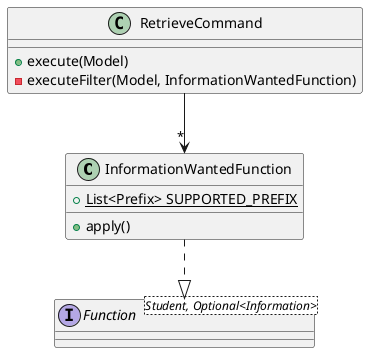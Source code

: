 @startuml

class InformationWantedFunction {
+  {static} List<Prefix> SUPPORTED_PREFIX
+ apply()
}
class RetrieveCommand {
+ execute(Model)
- executeFilter(Model, InformationWantedFunction)
}

interface Function<Student, Optional<Information>> {
}

InformationWantedFunction ..|> Function
RetrieveCommand --> "*" InformationWantedFunction
@enduml